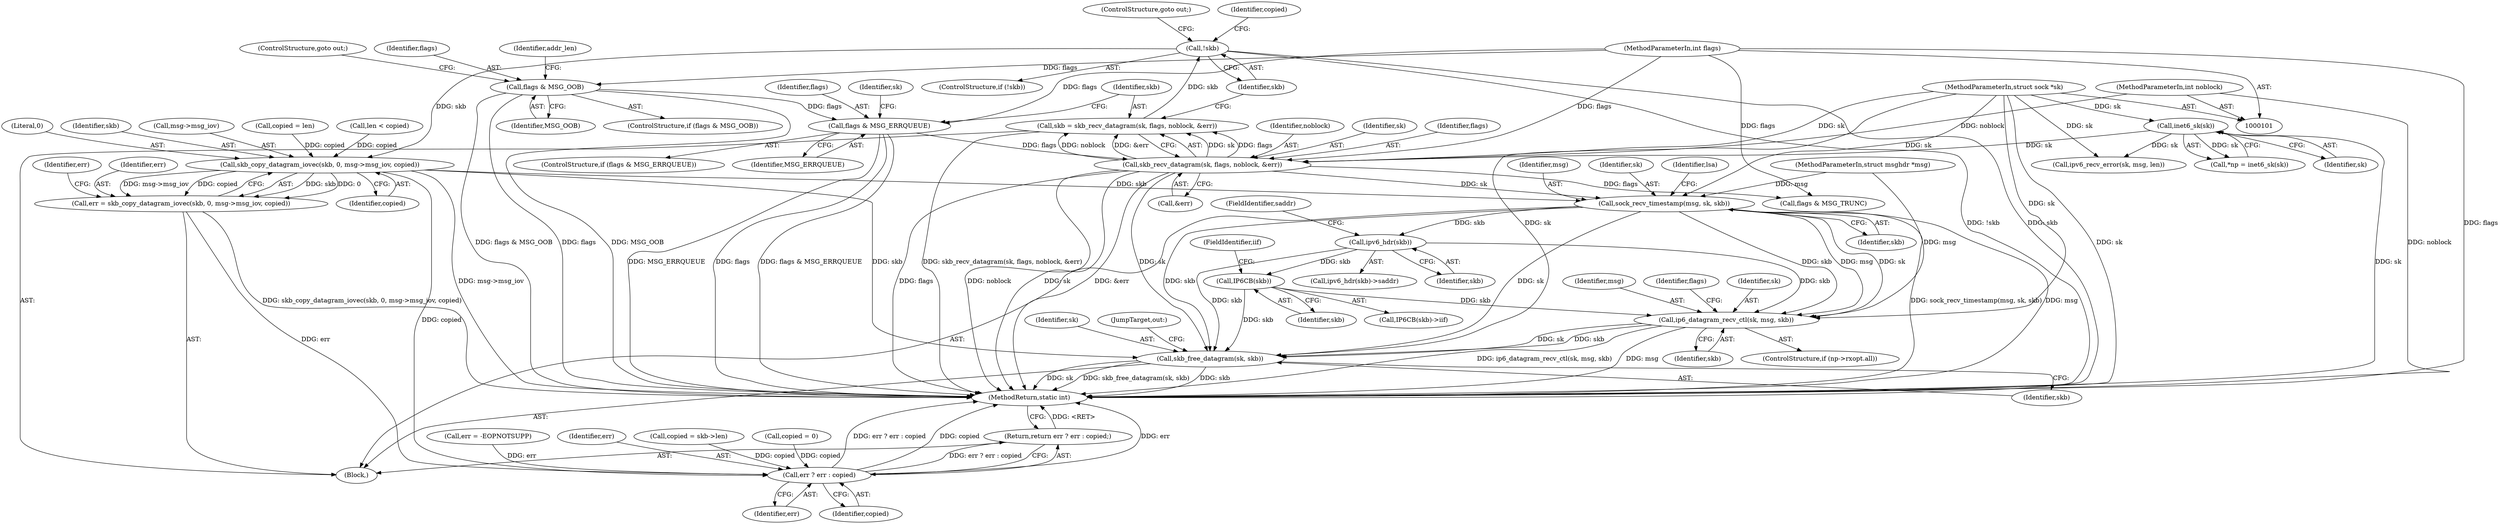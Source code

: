 digraph "0_linux_b860d3cc62877fad02863e2a08efff69a19382d2@pointer" {
"1000164" [label="(Call,!skb)"];
"1000155" [label="(Call,skb = skb_recv_datagram(sk, flags, noblock, &err))"];
"1000157" [label="(Call,skb_recv_datagram(sk, flags, noblock, &err))"];
"1000113" [label="(Call,inet6_sk(sk))"];
"1000103" [label="(MethodParameterIn,struct sock *sk)"];
"1000147" [label="(Call,flags & MSG_ERRQUEUE)"];
"1000134" [label="(Call,flags & MSG_OOB)"];
"1000107" [label="(MethodParameterIn,int flags)"];
"1000106" [label="(MethodParameterIn,int noblock)"];
"1000187" [label="(Call,skb_copy_datagram_iovec(skb, 0, msg->msg_iov, copied))"];
"1000185" [label="(Call,err = skb_copy_datagram_iovec(skb, 0, msg->msg_iov, copied))"];
"1000278" [label="(Call,err ? err : copied)"];
"1000277" [label="(Return,return err ? err : copied;)"];
"1000197" [label="(Call,sock_recv_timestamp(msg, sk, skb))"];
"1000219" [label="(Call,ipv6_hdr(skb))"];
"1000250" [label="(Call,IP6CB(skb))"];
"1000259" [label="(Call,ip6_datagram_recv_ctl(sk, msg, skb))"];
"1000273" [label="(Call,skb_free_datagram(sk, skb))"];
"1000185" [label="(Call,err = skb_copy_datagram_iovec(skb, 0, msg->msg_iov, copied))"];
"1000166" [label="(ControlStructure,goto out;)"];
"1000160" [label="(Identifier,noblock)"];
"1000135" [label="(Identifier,flags)"];
"1000251" [label="(Identifier,skb)"];
"1000157" [label="(Call,skb_recv_datagram(sk, flags, noblock, &err))"];
"1000219" [label="(Call,ipv6_hdr(skb))"];
"1000198" [label="(Identifier,msg)"];
"1000104" [label="(MethodParameterIn,struct msghdr *msg)"];
"1000274" [label="(Identifier,sk)"];
"1000103" [label="(MethodParameterIn,struct sock *sk)"];
"1000197" [label="(Call,sock_recv_timestamp(msg, sk, skb))"];
"1000273" [label="(Call,skb_free_datagram(sk, skb))"];
"1000128" [label="(Call,err = -EOPNOTSUPP)"];
"1000163" [label="(ControlStructure,if (!skb))"];
"1000156" [label="(Identifier,skb)"];
"1000158" [label="(Identifier,sk)"];
"1000111" [label="(Call,*np = inet6_sk(sk))"];
"1000146" [label="(ControlStructure,if (flags & MSG_ERRQUEUE))"];
"1000249" [label="(Call,IP6CB(skb)->iif)"];
"1000187" [label="(Call,skb_copy_datagram_iovec(skb, 0, msg->msg_iov, copied))"];
"1000161" [label="(Call,&err)"];
"1000261" [label="(Identifier,msg)"];
"1000265" [label="(Identifier,flags)"];
"1000250" [label="(Call,IP6CB(skb))"];
"1000155" [label="(Call,skb = skb_recv_datagram(sk, flags, noblock, &err))"];
"1000279" [label="(Identifier,err)"];
"1000280" [label="(Identifier,err)"];
"1000277" [label="(Return,return err ? err : copied;)"];
"1000199" [label="(Identifier,sk)"];
"1000189" [label="(Literal,0)"];
"1000148" [label="(Identifier,flags)"];
"1000109" [label="(Block,)"];
"1000107" [label="(MethodParameterIn,int flags)"];
"1000136" [label="(Identifier,MSG_OOB)"];
"1000165" [label="(Identifier,skb)"];
"1000168" [label="(Identifier,copied)"];
"1000275" [label="(Identifier,skb)"];
"1000188" [label="(Identifier,skb)"];
"1000281" [label="(Identifier,copied)"];
"1000200" [label="(Identifier,skb)"];
"1000264" [label="(Call,flags & MSG_TRUNC)"];
"1000134" [label="(Call,flags & MSG_OOB)"];
"1000159" [label="(Identifier,flags)"];
"1000262" [label="(Identifier,skb)"];
"1000282" [label="(MethodReturn,static int)"];
"1000149" [label="(Identifier,MSG_ERRQUEUE)"];
"1000133" [label="(ControlStructure,if (flags & MSG_OOB))"];
"1000278" [label="(Call,err ? err : copied)"];
"1000164" [label="(Call,!skb)"];
"1000260" [label="(Identifier,sk)"];
"1000190" [label="(Call,msg->msg_iov)"];
"1000182" [label="(Call,copied = len)"];
"1000113" [label="(Call,inet6_sk(sk))"];
"1000195" [label="(Identifier,err)"];
"1000173" [label="(Call,len < copied)"];
"1000186" [label="(Identifier,err)"];
"1000114" [label="(Identifier,sk)"];
"1000220" [label="(Identifier,skb)"];
"1000147" [label="(Call,flags & MSG_ERRQUEUE)"];
"1000151" [label="(Call,ipv6_recv_error(sk, msg, len))"];
"1000218" [label="(Call,ipv6_hdr(skb)->saddr)"];
"1000259" [label="(Call,ip6_datagram_recv_ctl(sk, msg, skb))"];
"1000193" [label="(Identifier,copied)"];
"1000152" [label="(Identifier,sk)"];
"1000139" [label="(Identifier,addr_len)"];
"1000221" [label="(FieldIdentifier,saddr)"];
"1000252" [label="(FieldIdentifier,iif)"];
"1000253" [label="(ControlStructure,if (np->rxopt.all))"];
"1000106" [label="(MethodParameterIn,int noblock)"];
"1000276" [label="(JumpTarget,out:)"];
"1000267" [label="(Call,copied = skb->len)"];
"1000137" [label="(ControlStructure,goto out;)"];
"1000124" [label="(Call,copied = 0)"];
"1000202" [label="(Identifier,lsa)"];
"1000164" -> "1000163"  [label="AST: "];
"1000164" -> "1000165"  [label="CFG: "];
"1000165" -> "1000164"  [label="AST: "];
"1000166" -> "1000164"  [label="CFG: "];
"1000168" -> "1000164"  [label="CFG: "];
"1000164" -> "1000282"  [label="DDG: !skb"];
"1000164" -> "1000282"  [label="DDG: skb"];
"1000155" -> "1000164"  [label="DDG: skb"];
"1000164" -> "1000187"  [label="DDG: skb"];
"1000155" -> "1000109"  [label="AST: "];
"1000155" -> "1000157"  [label="CFG: "];
"1000156" -> "1000155"  [label="AST: "];
"1000157" -> "1000155"  [label="AST: "];
"1000165" -> "1000155"  [label="CFG: "];
"1000155" -> "1000282"  [label="DDG: skb_recv_datagram(sk, flags, noblock, &err)"];
"1000157" -> "1000155"  [label="DDG: sk"];
"1000157" -> "1000155"  [label="DDG: flags"];
"1000157" -> "1000155"  [label="DDG: noblock"];
"1000157" -> "1000155"  [label="DDG: &err"];
"1000157" -> "1000161"  [label="CFG: "];
"1000158" -> "1000157"  [label="AST: "];
"1000159" -> "1000157"  [label="AST: "];
"1000160" -> "1000157"  [label="AST: "];
"1000161" -> "1000157"  [label="AST: "];
"1000157" -> "1000282"  [label="DDG: flags"];
"1000157" -> "1000282"  [label="DDG: noblock"];
"1000157" -> "1000282"  [label="DDG: sk"];
"1000157" -> "1000282"  [label="DDG: &err"];
"1000113" -> "1000157"  [label="DDG: sk"];
"1000103" -> "1000157"  [label="DDG: sk"];
"1000147" -> "1000157"  [label="DDG: flags"];
"1000107" -> "1000157"  [label="DDG: flags"];
"1000106" -> "1000157"  [label="DDG: noblock"];
"1000157" -> "1000197"  [label="DDG: sk"];
"1000157" -> "1000264"  [label="DDG: flags"];
"1000157" -> "1000273"  [label="DDG: sk"];
"1000113" -> "1000111"  [label="AST: "];
"1000113" -> "1000114"  [label="CFG: "];
"1000114" -> "1000113"  [label="AST: "];
"1000111" -> "1000113"  [label="CFG: "];
"1000113" -> "1000282"  [label="DDG: sk"];
"1000113" -> "1000111"  [label="DDG: sk"];
"1000103" -> "1000113"  [label="DDG: sk"];
"1000113" -> "1000151"  [label="DDG: sk"];
"1000103" -> "1000101"  [label="AST: "];
"1000103" -> "1000282"  [label="DDG: sk"];
"1000103" -> "1000151"  [label="DDG: sk"];
"1000103" -> "1000197"  [label="DDG: sk"];
"1000103" -> "1000259"  [label="DDG: sk"];
"1000103" -> "1000273"  [label="DDG: sk"];
"1000147" -> "1000146"  [label="AST: "];
"1000147" -> "1000149"  [label="CFG: "];
"1000148" -> "1000147"  [label="AST: "];
"1000149" -> "1000147"  [label="AST: "];
"1000152" -> "1000147"  [label="CFG: "];
"1000156" -> "1000147"  [label="CFG: "];
"1000147" -> "1000282"  [label="DDG: MSG_ERRQUEUE"];
"1000147" -> "1000282"  [label="DDG: flags"];
"1000147" -> "1000282"  [label="DDG: flags & MSG_ERRQUEUE"];
"1000134" -> "1000147"  [label="DDG: flags"];
"1000107" -> "1000147"  [label="DDG: flags"];
"1000134" -> "1000133"  [label="AST: "];
"1000134" -> "1000136"  [label="CFG: "];
"1000135" -> "1000134"  [label="AST: "];
"1000136" -> "1000134"  [label="AST: "];
"1000137" -> "1000134"  [label="CFG: "];
"1000139" -> "1000134"  [label="CFG: "];
"1000134" -> "1000282"  [label="DDG: flags & MSG_OOB"];
"1000134" -> "1000282"  [label="DDG: flags"];
"1000134" -> "1000282"  [label="DDG: MSG_OOB"];
"1000107" -> "1000134"  [label="DDG: flags"];
"1000107" -> "1000101"  [label="AST: "];
"1000107" -> "1000282"  [label="DDG: flags"];
"1000107" -> "1000264"  [label="DDG: flags"];
"1000106" -> "1000101"  [label="AST: "];
"1000106" -> "1000282"  [label="DDG: noblock"];
"1000187" -> "1000185"  [label="AST: "];
"1000187" -> "1000193"  [label="CFG: "];
"1000188" -> "1000187"  [label="AST: "];
"1000189" -> "1000187"  [label="AST: "];
"1000190" -> "1000187"  [label="AST: "];
"1000193" -> "1000187"  [label="AST: "];
"1000185" -> "1000187"  [label="CFG: "];
"1000187" -> "1000282"  [label="DDG: msg->msg_iov"];
"1000187" -> "1000185"  [label="DDG: skb"];
"1000187" -> "1000185"  [label="DDG: 0"];
"1000187" -> "1000185"  [label="DDG: msg->msg_iov"];
"1000187" -> "1000185"  [label="DDG: copied"];
"1000182" -> "1000187"  [label="DDG: copied"];
"1000173" -> "1000187"  [label="DDG: copied"];
"1000187" -> "1000197"  [label="DDG: skb"];
"1000187" -> "1000273"  [label="DDG: skb"];
"1000187" -> "1000278"  [label="DDG: copied"];
"1000185" -> "1000109"  [label="AST: "];
"1000186" -> "1000185"  [label="AST: "];
"1000195" -> "1000185"  [label="CFG: "];
"1000185" -> "1000282"  [label="DDG: skb_copy_datagram_iovec(skb, 0, msg->msg_iov, copied)"];
"1000185" -> "1000278"  [label="DDG: err"];
"1000278" -> "1000277"  [label="AST: "];
"1000278" -> "1000280"  [label="CFG: "];
"1000278" -> "1000281"  [label="CFG: "];
"1000279" -> "1000278"  [label="AST: "];
"1000280" -> "1000278"  [label="AST: "];
"1000281" -> "1000278"  [label="AST: "];
"1000277" -> "1000278"  [label="CFG: "];
"1000278" -> "1000282"  [label="DDG: err"];
"1000278" -> "1000282"  [label="DDG: err ? err : copied"];
"1000278" -> "1000282"  [label="DDG: copied"];
"1000278" -> "1000277"  [label="DDG: err ? err : copied"];
"1000128" -> "1000278"  [label="DDG: err"];
"1000124" -> "1000278"  [label="DDG: copied"];
"1000267" -> "1000278"  [label="DDG: copied"];
"1000277" -> "1000109"  [label="AST: "];
"1000282" -> "1000277"  [label="CFG: "];
"1000277" -> "1000282"  [label="DDG: <RET>"];
"1000197" -> "1000109"  [label="AST: "];
"1000197" -> "1000200"  [label="CFG: "];
"1000198" -> "1000197"  [label="AST: "];
"1000199" -> "1000197"  [label="AST: "];
"1000200" -> "1000197"  [label="AST: "];
"1000202" -> "1000197"  [label="CFG: "];
"1000197" -> "1000282"  [label="DDG: sock_recv_timestamp(msg, sk, skb)"];
"1000197" -> "1000282"  [label="DDG: msg"];
"1000104" -> "1000197"  [label="DDG: msg"];
"1000197" -> "1000219"  [label="DDG: skb"];
"1000197" -> "1000259"  [label="DDG: sk"];
"1000197" -> "1000259"  [label="DDG: msg"];
"1000197" -> "1000259"  [label="DDG: skb"];
"1000197" -> "1000273"  [label="DDG: sk"];
"1000197" -> "1000273"  [label="DDG: skb"];
"1000219" -> "1000218"  [label="AST: "];
"1000219" -> "1000220"  [label="CFG: "];
"1000220" -> "1000219"  [label="AST: "];
"1000221" -> "1000219"  [label="CFG: "];
"1000219" -> "1000250"  [label="DDG: skb"];
"1000219" -> "1000259"  [label="DDG: skb"];
"1000219" -> "1000273"  [label="DDG: skb"];
"1000250" -> "1000249"  [label="AST: "];
"1000250" -> "1000251"  [label="CFG: "];
"1000251" -> "1000250"  [label="AST: "];
"1000252" -> "1000250"  [label="CFG: "];
"1000250" -> "1000259"  [label="DDG: skb"];
"1000250" -> "1000273"  [label="DDG: skb"];
"1000259" -> "1000253"  [label="AST: "];
"1000259" -> "1000262"  [label="CFG: "];
"1000260" -> "1000259"  [label="AST: "];
"1000261" -> "1000259"  [label="AST: "];
"1000262" -> "1000259"  [label="AST: "];
"1000265" -> "1000259"  [label="CFG: "];
"1000259" -> "1000282"  [label="DDG: ip6_datagram_recv_ctl(sk, msg, skb)"];
"1000259" -> "1000282"  [label="DDG: msg"];
"1000104" -> "1000259"  [label="DDG: msg"];
"1000259" -> "1000273"  [label="DDG: sk"];
"1000259" -> "1000273"  [label="DDG: skb"];
"1000273" -> "1000109"  [label="AST: "];
"1000273" -> "1000275"  [label="CFG: "];
"1000274" -> "1000273"  [label="AST: "];
"1000275" -> "1000273"  [label="AST: "];
"1000276" -> "1000273"  [label="CFG: "];
"1000273" -> "1000282"  [label="DDG: skb"];
"1000273" -> "1000282"  [label="DDG: sk"];
"1000273" -> "1000282"  [label="DDG: skb_free_datagram(sk, skb)"];
}
